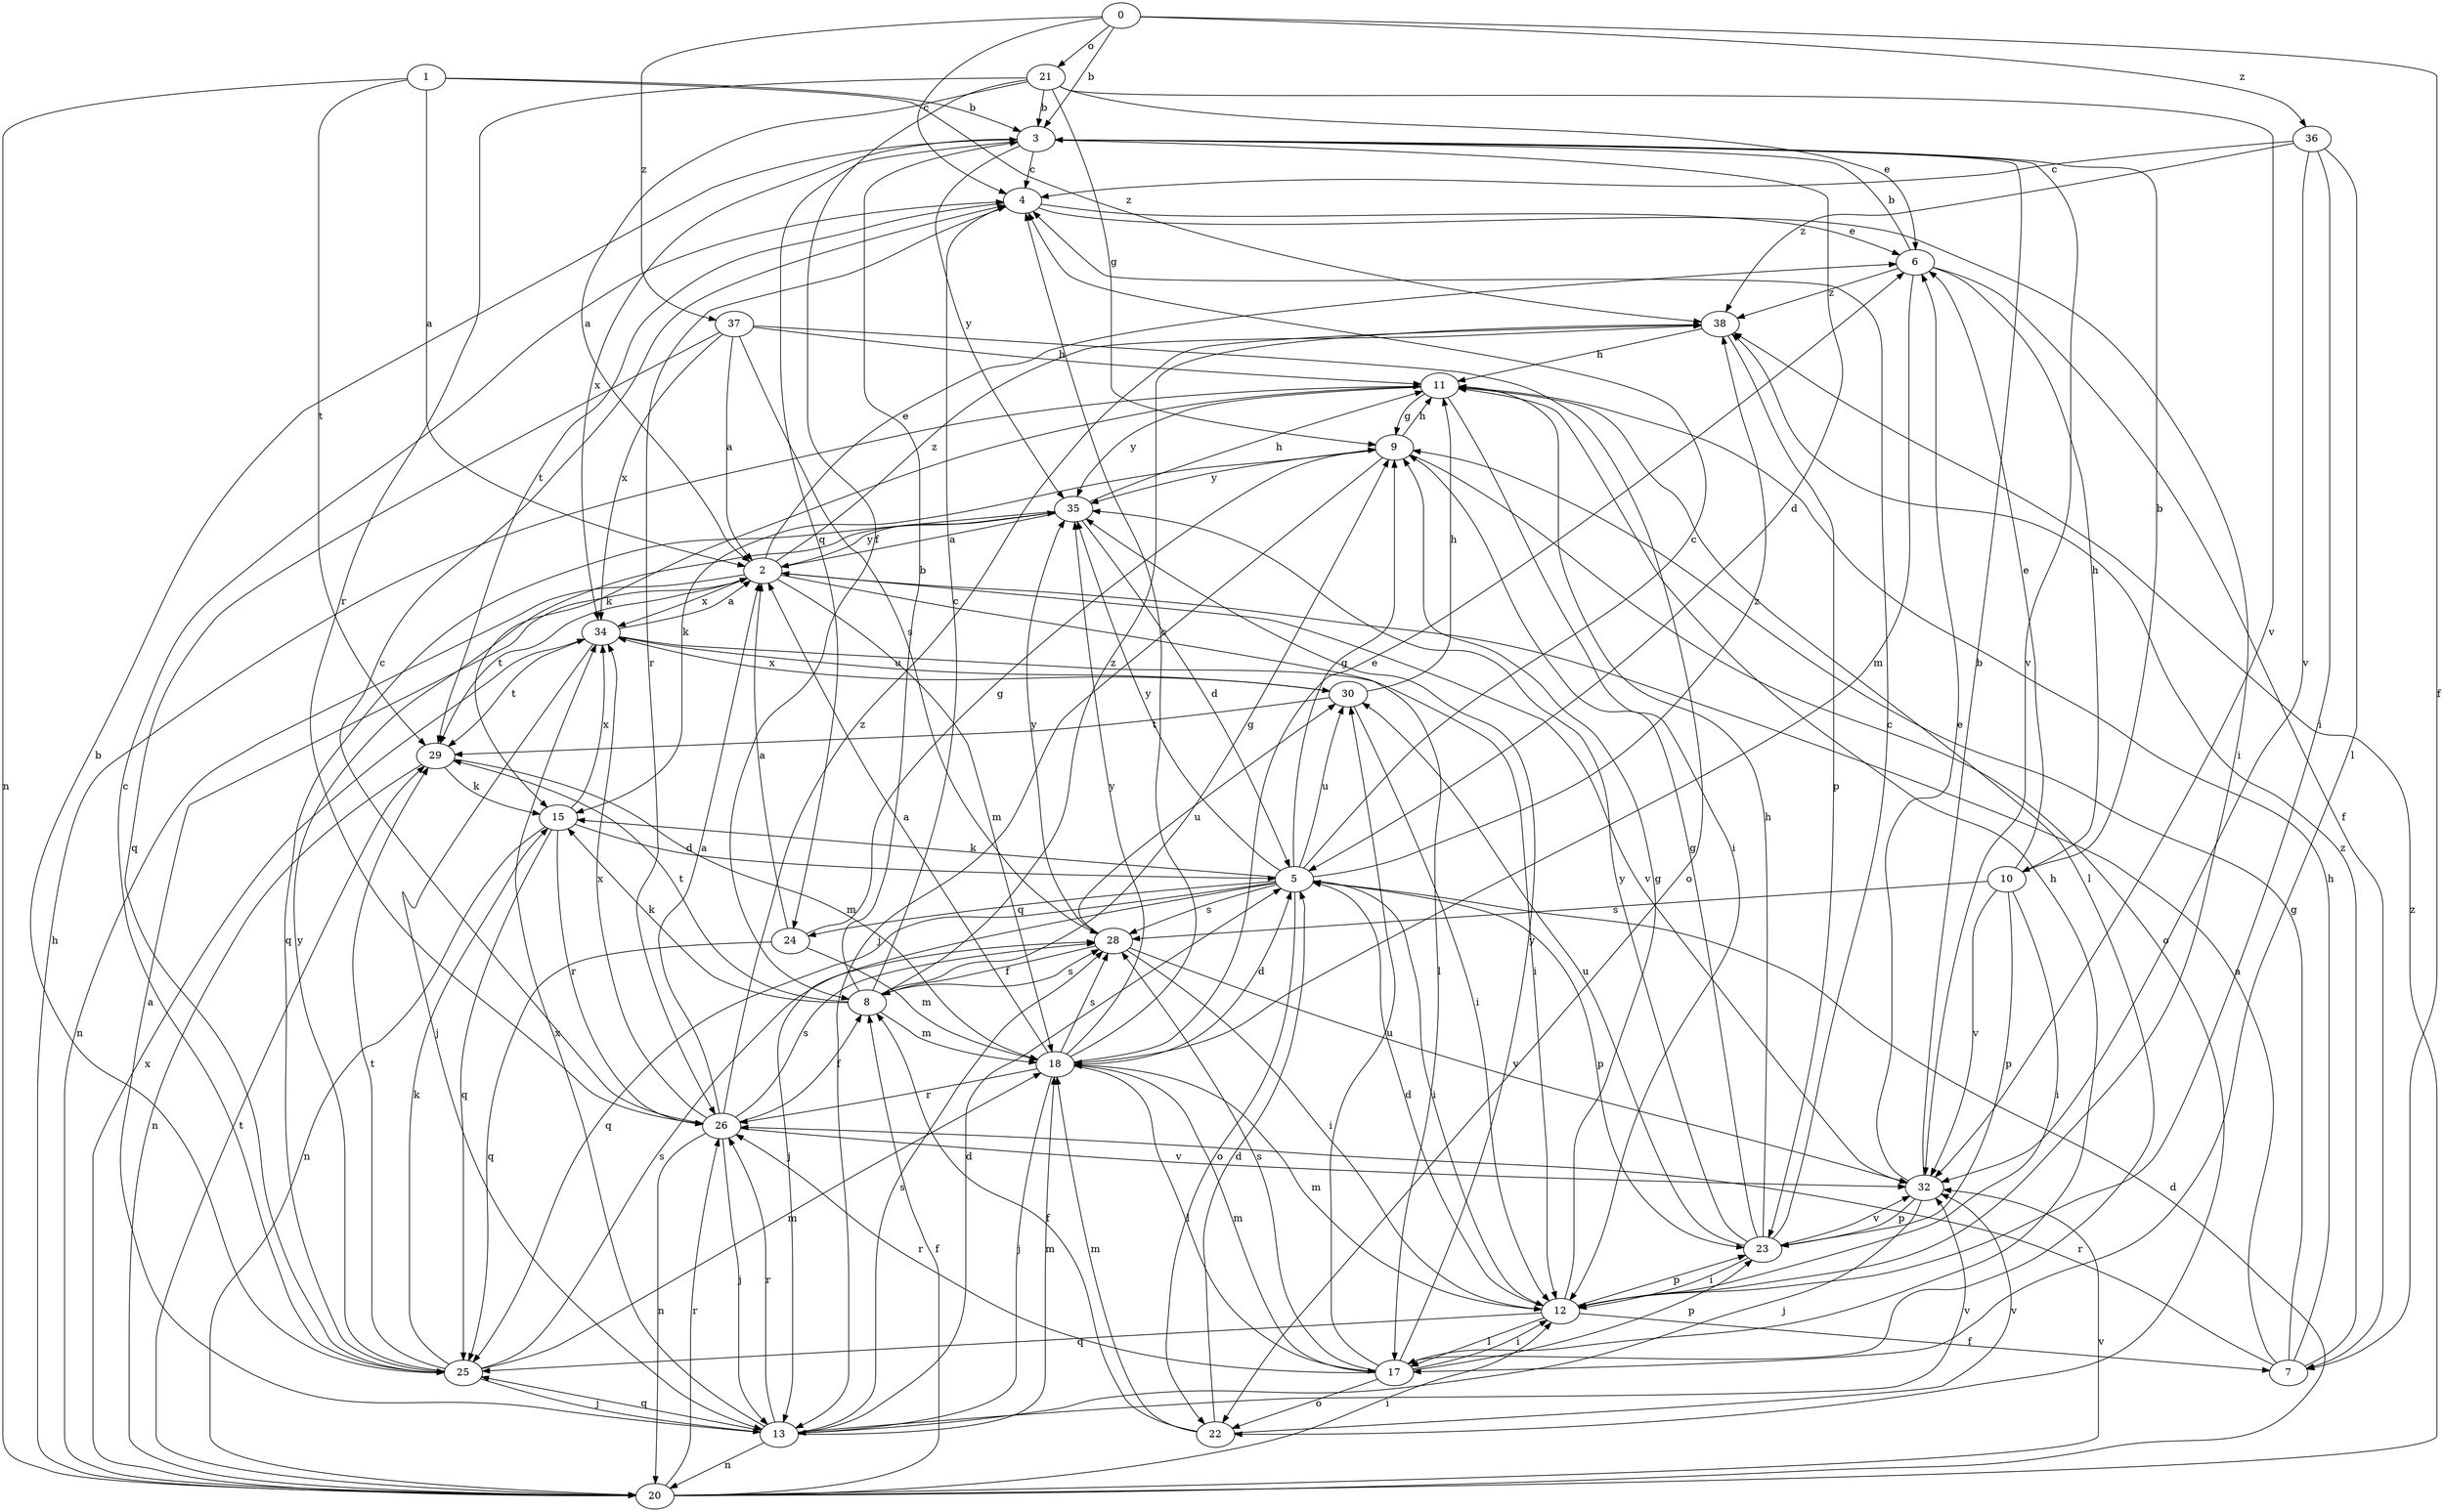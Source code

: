 strict digraph  {
0;
1;
2;
3;
4;
5;
6;
7;
8;
9;
10;
11;
12;
13;
15;
17;
18;
20;
21;
22;
23;
24;
25;
26;
28;
29;
30;
32;
34;
35;
36;
37;
38;
0 -> 3  [label=b];
0 -> 4  [label=c];
0 -> 7  [label=f];
0 -> 21  [label=o];
0 -> 36  [label=z];
0 -> 37  [label=z];
1 -> 2  [label=a];
1 -> 3  [label=b];
1 -> 20  [label=n];
1 -> 29  [label=t];
1 -> 38  [label=z];
2 -> 6  [label=e];
2 -> 17  [label=l];
2 -> 18  [label=m];
2 -> 20  [label=n];
2 -> 29  [label=t];
2 -> 32  [label=v];
2 -> 34  [label=x];
2 -> 35  [label=y];
2 -> 38  [label=z];
3 -> 4  [label=c];
3 -> 5  [label=d];
3 -> 24  [label=q];
3 -> 32  [label=v];
3 -> 34  [label=x];
3 -> 35  [label=y];
4 -> 6  [label=e];
4 -> 12  [label=i];
4 -> 26  [label=r];
4 -> 29  [label=t];
5 -> 4  [label=c];
5 -> 9  [label=g];
5 -> 12  [label=i];
5 -> 13  [label=j];
5 -> 15  [label=k];
5 -> 22  [label=o];
5 -> 23  [label=p];
5 -> 24  [label=q];
5 -> 25  [label=q];
5 -> 28  [label=s];
5 -> 30  [label=u];
5 -> 35  [label=y];
5 -> 38  [label=z];
6 -> 3  [label=b];
6 -> 7  [label=f];
6 -> 10  [label=h];
6 -> 18  [label=m];
6 -> 38  [label=z];
7 -> 2  [label=a];
7 -> 9  [label=g];
7 -> 11  [label=h];
7 -> 26  [label=r];
7 -> 38  [label=z];
8 -> 3  [label=b];
8 -> 4  [label=c];
8 -> 9  [label=g];
8 -> 15  [label=k];
8 -> 18  [label=m];
8 -> 28  [label=s];
8 -> 29  [label=t];
8 -> 38  [label=z];
9 -> 11  [label=h];
9 -> 13  [label=j];
9 -> 15  [label=k];
9 -> 22  [label=o];
9 -> 35  [label=y];
10 -> 3  [label=b];
10 -> 6  [label=e];
10 -> 12  [label=i];
10 -> 23  [label=p];
10 -> 28  [label=s];
10 -> 32  [label=v];
11 -> 9  [label=g];
11 -> 12  [label=i];
11 -> 15  [label=k];
11 -> 17  [label=l];
11 -> 35  [label=y];
12 -> 5  [label=d];
12 -> 7  [label=f];
12 -> 9  [label=g];
12 -> 17  [label=l];
12 -> 18  [label=m];
12 -> 23  [label=p];
12 -> 25  [label=q];
13 -> 2  [label=a];
13 -> 5  [label=d];
13 -> 18  [label=m];
13 -> 20  [label=n];
13 -> 25  [label=q];
13 -> 26  [label=r];
13 -> 28  [label=s];
13 -> 32  [label=v];
13 -> 34  [label=x];
15 -> 5  [label=d];
15 -> 20  [label=n];
15 -> 25  [label=q];
15 -> 26  [label=r];
15 -> 34  [label=x];
17 -> 11  [label=h];
17 -> 12  [label=i];
17 -> 18  [label=m];
17 -> 22  [label=o];
17 -> 23  [label=p];
17 -> 26  [label=r];
17 -> 28  [label=s];
17 -> 30  [label=u];
17 -> 35  [label=y];
18 -> 2  [label=a];
18 -> 4  [label=c];
18 -> 5  [label=d];
18 -> 6  [label=e];
18 -> 13  [label=j];
18 -> 17  [label=l];
18 -> 26  [label=r];
18 -> 28  [label=s];
18 -> 35  [label=y];
20 -> 5  [label=d];
20 -> 8  [label=f];
20 -> 11  [label=h];
20 -> 12  [label=i];
20 -> 26  [label=r];
20 -> 29  [label=t];
20 -> 32  [label=v];
20 -> 34  [label=x];
20 -> 38  [label=z];
21 -> 2  [label=a];
21 -> 3  [label=b];
21 -> 6  [label=e];
21 -> 8  [label=f];
21 -> 9  [label=g];
21 -> 26  [label=r];
21 -> 32  [label=v];
22 -> 5  [label=d];
22 -> 8  [label=f];
22 -> 18  [label=m];
22 -> 32  [label=v];
23 -> 4  [label=c];
23 -> 9  [label=g];
23 -> 11  [label=h];
23 -> 12  [label=i];
23 -> 30  [label=u];
23 -> 32  [label=v];
23 -> 35  [label=y];
24 -> 2  [label=a];
24 -> 9  [label=g];
24 -> 18  [label=m];
24 -> 25  [label=q];
25 -> 3  [label=b];
25 -> 4  [label=c];
25 -> 13  [label=j];
25 -> 15  [label=k];
25 -> 18  [label=m];
25 -> 28  [label=s];
25 -> 29  [label=t];
25 -> 35  [label=y];
26 -> 2  [label=a];
26 -> 4  [label=c];
26 -> 8  [label=f];
26 -> 13  [label=j];
26 -> 20  [label=n];
26 -> 28  [label=s];
26 -> 32  [label=v];
26 -> 34  [label=x];
26 -> 38  [label=z];
28 -> 8  [label=f];
28 -> 12  [label=i];
28 -> 30  [label=u];
28 -> 32  [label=v];
28 -> 35  [label=y];
29 -> 15  [label=k];
29 -> 18  [label=m];
29 -> 20  [label=n];
30 -> 11  [label=h];
30 -> 12  [label=i];
30 -> 29  [label=t];
30 -> 34  [label=x];
32 -> 3  [label=b];
32 -> 6  [label=e];
32 -> 13  [label=j];
32 -> 23  [label=p];
34 -> 2  [label=a];
34 -> 12  [label=i];
34 -> 13  [label=j];
34 -> 29  [label=t];
34 -> 30  [label=u];
35 -> 2  [label=a];
35 -> 5  [label=d];
35 -> 11  [label=h];
35 -> 25  [label=q];
36 -> 4  [label=c];
36 -> 12  [label=i];
36 -> 17  [label=l];
36 -> 32  [label=v];
36 -> 38  [label=z];
37 -> 2  [label=a];
37 -> 11  [label=h];
37 -> 22  [label=o];
37 -> 25  [label=q];
37 -> 28  [label=s];
37 -> 34  [label=x];
38 -> 11  [label=h];
38 -> 23  [label=p];
}
